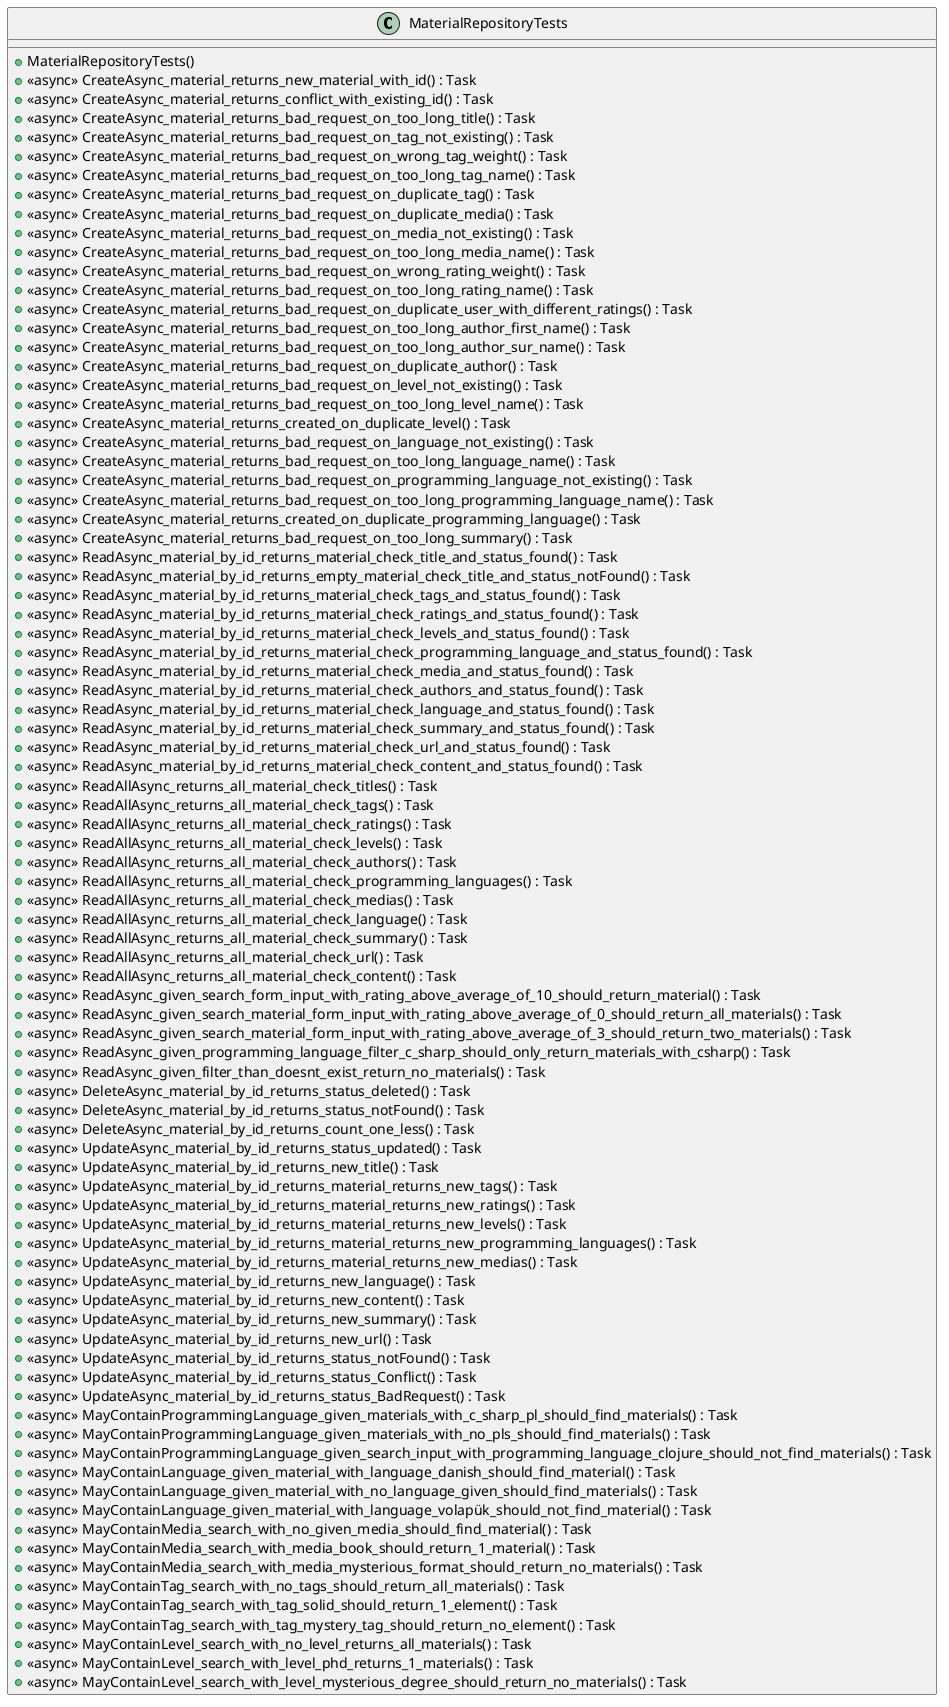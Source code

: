 @startuml
class MaterialRepositoryTests {
    + MaterialRepositoryTests()
    + <<async>> CreateAsync_material_returns_new_material_with_id() : Task
    + <<async>> CreateAsync_material_returns_conflict_with_existing_id() : Task
    + <<async>> CreateAsync_material_returns_bad_request_on_too_long_title() : Task
    + <<async>> CreateAsync_material_returns_bad_request_on_tag_not_existing() : Task
    + <<async>> CreateAsync_material_returns_bad_request_on_wrong_tag_weight() : Task
    + <<async>> CreateAsync_material_returns_bad_request_on_too_long_tag_name() : Task
    + <<async>> CreateAsync_material_returns_bad_request_on_duplicate_tag() : Task
    + <<async>> CreateAsync_material_returns_bad_request_on_duplicate_media() : Task
    + <<async>> CreateAsync_material_returns_bad_request_on_media_not_existing() : Task
    + <<async>> CreateAsync_material_returns_bad_request_on_too_long_media_name() : Task
    + <<async>> CreateAsync_material_returns_bad_request_on_wrong_rating_weight() : Task
    + <<async>> CreateAsync_material_returns_bad_request_on_too_long_rating_name() : Task
    + <<async>> CreateAsync_material_returns_bad_request_on_duplicate_user_with_different_ratings() : Task
    + <<async>> CreateAsync_material_returns_bad_request_on_too_long_author_first_name() : Task
    + <<async>> CreateAsync_material_returns_bad_request_on_too_long_author_sur_name() : Task
    + <<async>> CreateAsync_material_returns_bad_request_on_duplicate_author() : Task
    + <<async>> CreateAsync_material_returns_bad_request_on_level_not_existing() : Task
    + <<async>> CreateAsync_material_returns_bad_request_on_too_long_level_name() : Task
    + <<async>> CreateAsync_material_returns_created_on_duplicate_level() : Task
    + <<async>> CreateAsync_material_returns_bad_request_on_language_not_existing() : Task
    + <<async>> CreateAsync_material_returns_bad_request_on_too_long_language_name() : Task
    + <<async>> CreateAsync_material_returns_bad_request_on_programming_language_not_existing() : Task
    + <<async>> CreateAsync_material_returns_bad_request_on_too_long_programming_language_name() : Task
    + <<async>> CreateAsync_material_returns_created_on_duplicate_programming_language() : Task
    + <<async>> CreateAsync_material_returns_bad_request_on_too_long_summary() : Task
    + <<async>> ReadAsync_material_by_id_returns_material_check_title_and_status_found() : Task
    + <<async>> ReadAsync_material_by_id_returns_empty_material_check_title_and_status_notFound() : Task
    + <<async>> ReadAsync_material_by_id_returns_material_check_tags_and_status_found() : Task
    + <<async>> ReadAsync_material_by_id_returns_material_check_ratings_and_status_found() : Task
    + <<async>> ReadAsync_material_by_id_returns_material_check_levels_and_status_found() : Task
    + <<async>> ReadAsync_material_by_id_returns_material_check_programming_language_and_status_found() : Task
    + <<async>> ReadAsync_material_by_id_returns_material_check_media_and_status_found() : Task
    + <<async>> ReadAsync_material_by_id_returns_material_check_authors_and_status_found() : Task
    + <<async>> ReadAsync_material_by_id_returns_material_check_language_and_status_found() : Task
    + <<async>> ReadAsync_material_by_id_returns_material_check_summary_and_status_found() : Task
    + <<async>> ReadAsync_material_by_id_returns_material_check_url_and_status_found() : Task
    + <<async>> ReadAsync_material_by_id_returns_material_check_content_and_status_found() : Task
    + <<async>> ReadAllAsync_returns_all_material_check_titles() : Task
    + <<async>> ReadAllAsync_returns_all_material_check_tags() : Task
    + <<async>> ReadAllAsync_returns_all_material_check_ratings() : Task
    + <<async>> ReadAllAsync_returns_all_material_check_levels() : Task
    + <<async>> ReadAllAsync_returns_all_material_check_authors() : Task
    + <<async>> ReadAllAsync_returns_all_material_check_programming_languages() : Task
    + <<async>> ReadAllAsync_returns_all_material_check_medias() : Task
    + <<async>> ReadAllAsync_returns_all_material_check_language() : Task
    + <<async>> ReadAllAsync_returns_all_material_check_summary() : Task
    + <<async>> ReadAllAsync_returns_all_material_check_url() : Task
    + <<async>> ReadAllAsync_returns_all_material_check_content() : Task
    + <<async>> ReadAsync_given_search_form_input_with_rating_above_average_of_10_should_return_material() : Task
    + <<async>> ReadAsync_given_search_material_form_input_with_rating_above_average_of_0_should_return_all_materials() : Task
    + <<async>> ReadAsync_given_search_material_form_input_with_rating_above_average_of_3_should_return_two_materials() : Task
    + <<async>> ReadAsync_given_programming_language_filter_c_sharp_should_only_return_materials_with_csharp() : Task
    + <<async>> ReadAsync_given_filter_than_doesnt_exist_return_no_materials() : Task
    + <<async>> DeleteAsync_material_by_id_returns_status_deleted() : Task
    + <<async>> DeleteAsync_material_by_id_returns_status_notFound() : Task
    + <<async>> DeleteAsync_material_by_id_returns_count_one_less() : Task
    + <<async>> UpdateAsync_material_by_id_returns_status_updated() : Task
    + <<async>> UpdateAsync_material_by_id_returns_new_title() : Task
    + <<async>> UpdateAsync_material_by_id_returns_material_returns_new_tags() : Task
    + <<async>> UpdateAsync_material_by_id_returns_material_returns_new_ratings() : Task
    + <<async>> UpdateAsync_material_by_id_returns_material_returns_new_levels() : Task
    + <<async>> UpdateAsync_material_by_id_returns_material_returns_new_programming_languages() : Task
    + <<async>> UpdateAsync_material_by_id_returns_material_returns_new_medias() : Task
    + <<async>> UpdateAsync_material_by_id_returns_new_language() : Task
    + <<async>> UpdateAsync_material_by_id_returns_new_content() : Task
    + <<async>> UpdateAsync_material_by_id_returns_new_summary() : Task
    + <<async>> UpdateAsync_material_by_id_returns_new_url() : Task
    + <<async>> UpdateAsync_material_by_id_returns_status_notFound() : Task
    + <<async>> UpdateAsync_material_by_id_returns_status_Conflict() : Task
    + <<async>> UpdateAsync_material_by_id_returns_status_BadRequest() : Task
    + <<async>> MayContainProgrammingLanguage_given_materials_with_c_sharp_pl_should_find_materials() : Task
    + <<async>> MayContainProgrammingLanguage_given_materials_with_no_pls_should_find_materials() : Task
    + <<async>> MayContainProgrammingLanguage_given_search_input_with_programming_language_clojure_should_not_find_materials() : Task
    + <<async>> MayContainLanguage_given_material_with_language_danish_should_find_material() : Task
    + <<async>> MayContainLanguage_given_material_with_no_language_given_should_find_materials() : Task
    + <<async>> MayContainLanguage_given_material_with_language_volapük_should_not_find_material() : Task
    + <<async>> MayContainMedia_search_with_no_given_media_should_find_material() : Task
    + <<async>> MayContainMedia_search_with_media_book_should_return_1_material() : Task
    + <<async>> MayContainMedia_search_with_media_mysterious_format_should_return_no_materials() : Task
    + <<async>> MayContainTag_search_with_no_tags_should_return_all_materials() : Task
    + <<async>> MayContainTag_search_with_tag_solid_should_return_1_element() : Task
    + <<async>> MayContainTag_search_with_tag_mystery_tag_should_return_no_element() : Task
    + <<async>> MayContainLevel_search_with_no_level_returns_all_materials() : Task
    + <<async>> MayContainLevel_search_with_level_phd_returns_1_materials() : Task
    + <<async>> MayContainLevel_search_with_level_mysterious_degree_should_return_no_materials() : Task
}
@enduml
